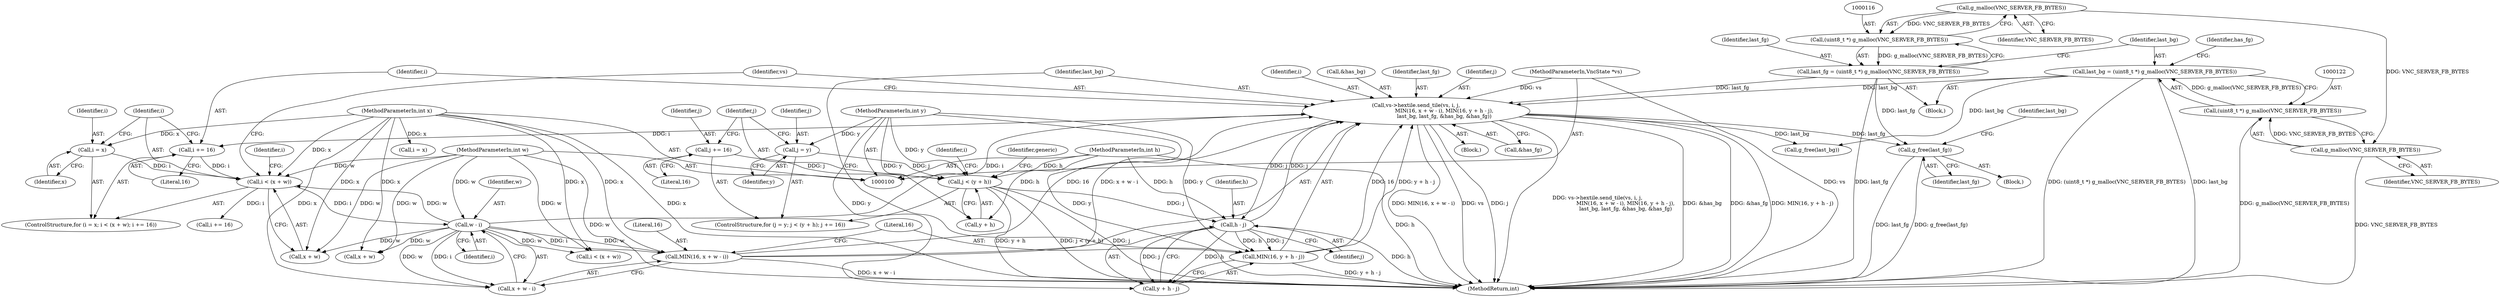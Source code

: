 digraph "0_qemu_9f64916da20eea67121d544698676295bbb105a7@pointer" {
"1000193" [label="(Call,g_free(last_fg))"];
"1000169" [label="(Call,vs->hextile.send_tile(vs, i, j,\n                                  MIN(16, x + w - i), MIN(16, y + h - j),\n                                  last_bg, last_fg, &has_bg, &has_fg))"];
"1000101" [label="(MethodParameterIn,VncState *vs)"];
"1000177" [label="(Call,w - i)"];
"1000104" [label="(MethodParameterIn,int w)"];
"1000160" [label="(Call,i < (x + w))"];
"1000165" [label="(Call,i += 16)"];
"1000157" [label="(Call,i = x)"];
"1000102" [label="(MethodParameterIn,int x)"];
"1000184" [label="(Call,h - j)"];
"1000105" [label="(MethodParameterIn,int h)"];
"1000134" [label="(Call,j < (y + h))"];
"1000131" [label="(Call,j = y)"];
"1000103" [label="(MethodParameterIn,int y)"];
"1000139" [label="(Call,j += 16)"];
"1000173" [label="(Call,MIN(16, x + w - i))"];
"1000180" [label="(Call,MIN(16, y + h - j))"];
"1000119" [label="(Call,last_bg = (uint8_t *) g_malloc(VNC_SERVER_FB_BYTES))"];
"1000121" [label="(Call,(uint8_t *) g_malloc(VNC_SERVER_FB_BYTES))"];
"1000123" [label="(Call,g_malloc(VNC_SERVER_FB_BYTES))"];
"1000117" [label="(Call,g_malloc(VNC_SERVER_FB_BYTES))"];
"1000113" [label="(Call,last_fg = (uint8_t *) g_malloc(VNC_SERVER_FB_BYTES))"];
"1000115" [label="(Call,(uint8_t *) g_malloc(VNC_SERVER_FB_BYTES))"];
"1000173" [label="(Call,MIN(16, x + w - i))"];
"1000133" [label="(Identifier,y)"];
"1000161" [label="(Identifier,i)"];
"1000124" [label="(Identifier,VNC_SERVER_FB_BYTES)"];
"1000177" [label="(Call,w - i)"];
"1000194" [label="(Identifier,last_fg)"];
"1000156" [label="(ControlStructure,for (i = x; i < (x + w); i += 16))"];
"1000114" [label="(Identifier,last_fg)"];
"1000168" [label="(Block,)"];
"1000141" [label="(Literal,16)"];
"1000186" [label="(Identifier,j)"];
"1000184" [label="(Call,h - j)"];
"1000134" [label="(Call,j < (y + h))"];
"1000123" [label="(Call,g_malloc(VNC_SERVER_FB_BYTES))"];
"1000118" [label="(Identifier,VNC_SERVER_FB_BYTES)"];
"1000195" [label="(Call,g_free(last_bg))"];
"1000152" [label="(Call,i += 16)"];
"1000166" [label="(Identifier,i)"];
"1000115" [label="(Call,(uint8_t *) g_malloc(VNC_SERVER_FB_BYTES))"];
"1000119" [label="(Call,last_bg = (uint8_t *) g_malloc(VNC_SERVER_FB_BYTES))"];
"1000182" [label="(Call,y + h - j)"];
"1000174" [label="(Literal,16)"];
"1000159" [label="(Identifier,x)"];
"1000191" [label="(Call,&has_fg)"];
"1000142" [label="(Block,)"];
"1000140" [label="(Identifier,j)"];
"1000105" [label="(MethodParameterIn,int h)"];
"1000162" [label="(Call,x + w)"];
"1000187" [label="(Identifier,last_bg)"];
"1000266" [label="(MethodReturn,int)"];
"1000145" [label="(Identifier,i)"];
"1000171" [label="(Identifier,i)"];
"1000120" [label="(Identifier,last_bg)"];
"1000157" [label="(Call,i = x)"];
"1000178" [label="(Identifier,w)"];
"1000144" [label="(Call,i = x)"];
"1000130" [label="(ControlStructure,for (j = y; j < (y + h); j += 16))"];
"1000126" [label="(Identifier,has_fg)"];
"1000117" [label="(Call,g_malloc(VNC_SERVER_FB_BYTES))"];
"1000189" [label="(Call,&has_bg)"];
"1000170" [label="(Identifier,vs)"];
"1000135" [label="(Identifier,j)"];
"1000103" [label="(MethodParameterIn,int y)"];
"1000106" [label="(Block,)"];
"1000121" [label="(Call,(uint8_t *) g_malloc(VNC_SERVER_FB_BYTES))"];
"1000101" [label="(MethodParameterIn,VncState *vs)"];
"1000139" [label="(Call,j += 16)"];
"1000175" [label="(Call,x + w - i)"];
"1000196" [label="(Identifier,last_bg)"];
"1000158" [label="(Identifier,i)"];
"1000180" [label="(Call,MIN(16, y + h - j))"];
"1000149" [label="(Call,x + w)"];
"1000113" [label="(Call,last_fg = (uint8_t *) g_malloc(VNC_SERVER_FB_BYTES))"];
"1000153" [label="(Identifier,i)"];
"1000102" [label="(MethodParameterIn,int x)"];
"1000132" [label="(Identifier,j)"];
"1000188" [label="(Identifier,last_fg)"];
"1000172" [label="(Identifier,j)"];
"1000147" [label="(Call,i < (x + w))"];
"1000179" [label="(Identifier,i)"];
"1000160" [label="(Call,i < (x + w))"];
"1000193" [label="(Call,g_free(last_fg))"];
"1000202" [label="(Identifier,generic)"];
"1000167" [label="(Literal,16)"];
"1000104" [label="(MethodParameterIn,int w)"];
"1000185" [label="(Identifier,h)"];
"1000131" [label="(Call,j = y)"];
"1000181" [label="(Literal,16)"];
"1000169" [label="(Call,vs->hextile.send_tile(vs, i, j,\n                                  MIN(16, x + w - i), MIN(16, y + h - j),\n                                  last_bg, last_fg, &has_bg, &has_fg))"];
"1000165" [label="(Call,i += 16)"];
"1000136" [label="(Call,y + h)"];
"1000193" -> "1000142"  [label="AST: "];
"1000193" -> "1000194"  [label="CFG: "];
"1000194" -> "1000193"  [label="AST: "];
"1000196" -> "1000193"  [label="CFG: "];
"1000193" -> "1000266"  [label="DDG: last_fg"];
"1000193" -> "1000266"  [label="DDG: g_free(last_fg)"];
"1000169" -> "1000193"  [label="DDG: last_fg"];
"1000113" -> "1000193"  [label="DDG: last_fg"];
"1000169" -> "1000168"  [label="AST: "];
"1000169" -> "1000191"  [label="CFG: "];
"1000170" -> "1000169"  [label="AST: "];
"1000171" -> "1000169"  [label="AST: "];
"1000172" -> "1000169"  [label="AST: "];
"1000173" -> "1000169"  [label="AST: "];
"1000180" -> "1000169"  [label="AST: "];
"1000187" -> "1000169"  [label="AST: "];
"1000188" -> "1000169"  [label="AST: "];
"1000189" -> "1000169"  [label="AST: "];
"1000191" -> "1000169"  [label="AST: "];
"1000166" -> "1000169"  [label="CFG: "];
"1000169" -> "1000266"  [label="DDG: j"];
"1000169" -> "1000266"  [label="DDG: vs->hextile.send_tile(vs, i, j,\n                                  MIN(16, x + w - i), MIN(16, y + h - j),\n                                  last_bg, last_fg, &has_bg, &has_fg)"];
"1000169" -> "1000266"  [label="DDG: &has_bg"];
"1000169" -> "1000266"  [label="DDG: &has_fg"];
"1000169" -> "1000266"  [label="DDG: MIN(16, y + h - j)"];
"1000169" -> "1000266"  [label="DDG: MIN(16, x + w - i)"];
"1000169" -> "1000266"  [label="DDG: vs"];
"1000169" -> "1000165"  [label="DDG: i"];
"1000101" -> "1000169"  [label="DDG: vs"];
"1000177" -> "1000169"  [label="DDG: i"];
"1000184" -> "1000169"  [label="DDG: j"];
"1000173" -> "1000169"  [label="DDG: 16"];
"1000173" -> "1000169"  [label="DDG: x + w - i"];
"1000180" -> "1000169"  [label="DDG: 16"];
"1000180" -> "1000169"  [label="DDG: y + h - j"];
"1000169" -> "1000184"  [label="DDG: j"];
"1000119" -> "1000169"  [label="DDG: last_bg"];
"1000113" -> "1000169"  [label="DDG: last_fg"];
"1000169" -> "1000195"  [label="DDG: last_bg"];
"1000101" -> "1000100"  [label="AST: "];
"1000101" -> "1000266"  [label="DDG: vs"];
"1000177" -> "1000175"  [label="AST: "];
"1000177" -> "1000179"  [label="CFG: "];
"1000178" -> "1000177"  [label="AST: "];
"1000179" -> "1000177"  [label="AST: "];
"1000175" -> "1000177"  [label="CFG: "];
"1000177" -> "1000147"  [label="DDG: w"];
"1000177" -> "1000149"  [label="DDG: w"];
"1000177" -> "1000160"  [label="DDG: w"];
"1000177" -> "1000162"  [label="DDG: w"];
"1000177" -> "1000173"  [label="DDG: w"];
"1000177" -> "1000173"  [label="DDG: i"];
"1000177" -> "1000175"  [label="DDG: w"];
"1000177" -> "1000175"  [label="DDG: i"];
"1000104" -> "1000177"  [label="DDG: w"];
"1000160" -> "1000177"  [label="DDG: i"];
"1000104" -> "1000100"  [label="AST: "];
"1000104" -> "1000266"  [label="DDG: w"];
"1000104" -> "1000147"  [label="DDG: w"];
"1000104" -> "1000149"  [label="DDG: w"];
"1000104" -> "1000160"  [label="DDG: w"];
"1000104" -> "1000162"  [label="DDG: w"];
"1000160" -> "1000156"  [label="AST: "];
"1000160" -> "1000162"  [label="CFG: "];
"1000161" -> "1000160"  [label="AST: "];
"1000162" -> "1000160"  [label="AST: "];
"1000170" -> "1000160"  [label="CFG: "];
"1000153" -> "1000160"  [label="CFG: "];
"1000160" -> "1000152"  [label="DDG: i"];
"1000165" -> "1000160"  [label="DDG: i"];
"1000157" -> "1000160"  [label="DDG: i"];
"1000102" -> "1000160"  [label="DDG: x"];
"1000165" -> "1000156"  [label="AST: "];
"1000165" -> "1000167"  [label="CFG: "];
"1000166" -> "1000165"  [label="AST: "];
"1000167" -> "1000165"  [label="AST: "];
"1000161" -> "1000165"  [label="CFG: "];
"1000157" -> "1000156"  [label="AST: "];
"1000157" -> "1000159"  [label="CFG: "];
"1000158" -> "1000157"  [label="AST: "];
"1000159" -> "1000157"  [label="AST: "];
"1000161" -> "1000157"  [label="CFG: "];
"1000102" -> "1000157"  [label="DDG: x"];
"1000102" -> "1000100"  [label="AST: "];
"1000102" -> "1000266"  [label="DDG: x"];
"1000102" -> "1000144"  [label="DDG: x"];
"1000102" -> "1000147"  [label="DDG: x"];
"1000102" -> "1000149"  [label="DDG: x"];
"1000102" -> "1000162"  [label="DDG: x"];
"1000102" -> "1000173"  [label="DDG: x"];
"1000102" -> "1000175"  [label="DDG: x"];
"1000184" -> "1000182"  [label="AST: "];
"1000184" -> "1000186"  [label="CFG: "];
"1000185" -> "1000184"  [label="AST: "];
"1000186" -> "1000184"  [label="AST: "];
"1000182" -> "1000184"  [label="CFG: "];
"1000184" -> "1000266"  [label="DDG: h"];
"1000184" -> "1000180"  [label="DDG: h"];
"1000184" -> "1000180"  [label="DDG: j"];
"1000184" -> "1000182"  [label="DDG: h"];
"1000184" -> "1000182"  [label="DDG: j"];
"1000105" -> "1000184"  [label="DDG: h"];
"1000134" -> "1000184"  [label="DDG: j"];
"1000105" -> "1000100"  [label="AST: "];
"1000105" -> "1000266"  [label="DDG: h"];
"1000105" -> "1000134"  [label="DDG: h"];
"1000105" -> "1000136"  [label="DDG: h"];
"1000134" -> "1000130"  [label="AST: "];
"1000134" -> "1000136"  [label="CFG: "];
"1000135" -> "1000134"  [label="AST: "];
"1000136" -> "1000134"  [label="AST: "];
"1000145" -> "1000134"  [label="CFG: "];
"1000202" -> "1000134"  [label="CFG: "];
"1000134" -> "1000266"  [label="DDG: y + h"];
"1000134" -> "1000266"  [label="DDG: j < (y + h)"];
"1000134" -> "1000266"  [label="DDG: j"];
"1000131" -> "1000134"  [label="DDG: j"];
"1000139" -> "1000134"  [label="DDG: j"];
"1000103" -> "1000134"  [label="DDG: y"];
"1000131" -> "1000130"  [label="AST: "];
"1000131" -> "1000133"  [label="CFG: "];
"1000132" -> "1000131"  [label="AST: "];
"1000133" -> "1000131"  [label="AST: "];
"1000135" -> "1000131"  [label="CFG: "];
"1000103" -> "1000131"  [label="DDG: y"];
"1000103" -> "1000100"  [label="AST: "];
"1000103" -> "1000266"  [label="DDG: y"];
"1000103" -> "1000136"  [label="DDG: y"];
"1000103" -> "1000180"  [label="DDG: y"];
"1000103" -> "1000182"  [label="DDG: y"];
"1000139" -> "1000130"  [label="AST: "];
"1000139" -> "1000141"  [label="CFG: "];
"1000140" -> "1000139"  [label="AST: "];
"1000141" -> "1000139"  [label="AST: "];
"1000135" -> "1000139"  [label="CFG: "];
"1000173" -> "1000175"  [label="CFG: "];
"1000174" -> "1000173"  [label="AST: "];
"1000175" -> "1000173"  [label="AST: "];
"1000181" -> "1000173"  [label="CFG: "];
"1000173" -> "1000266"  [label="DDG: x + w - i"];
"1000180" -> "1000182"  [label="CFG: "];
"1000181" -> "1000180"  [label="AST: "];
"1000182" -> "1000180"  [label="AST: "];
"1000187" -> "1000180"  [label="CFG: "];
"1000180" -> "1000266"  [label="DDG: y + h - j"];
"1000119" -> "1000106"  [label="AST: "];
"1000119" -> "1000121"  [label="CFG: "];
"1000120" -> "1000119"  [label="AST: "];
"1000121" -> "1000119"  [label="AST: "];
"1000126" -> "1000119"  [label="CFG: "];
"1000119" -> "1000266"  [label="DDG: (uint8_t *) g_malloc(VNC_SERVER_FB_BYTES)"];
"1000119" -> "1000266"  [label="DDG: last_bg"];
"1000121" -> "1000119"  [label="DDG: g_malloc(VNC_SERVER_FB_BYTES)"];
"1000119" -> "1000195"  [label="DDG: last_bg"];
"1000121" -> "1000123"  [label="CFG: "];
"1000122" -> "1000121"  [label="AST: "];
"1000123" -> "1000121"  [label="AST: "];
"1000121" -> "1000266"  [label="DDG: g_malloc(VNC_SERVER_FB_BYTES)"];
"1000123" -> "1000121"  [label="DDG: VNC_SERVER_FB_BYTES"];
"1000123" -> "1000124"  [label="CFG: "];
"1000124" -> "1000123"  [label="AST: "];
"1000123" -> "1000266"  [label="DDG: VNC_SERVER_FB_BYTES"];
"1000117" -> "1000123"  [label="DDG: VNC_SERVER_FB_BYTES"];
"1000117" -> "1000115"  [label="AST: "];
"1000117" -> "1000118"  [label="CFG: "];
"1000118" -> "1000117"  [label="AST: "];
"1000115" -> "1000117"  [label="CFG: "];
"1000117" -> "1000115"  [label="DDG: VNC_SERVER_FB_BYTES"];
"1000113" -> "1000106"  [label="AST: "];
"1000113" -> "1000115"  [label="CFG: "];
"1000114" -> "1000113"  [label="AST: "];
"1000115" -> "1000113"  [label="AST: "];
"1000120" -> "1000113"  [label="CFG: "];
"1000113" -> "1000266"  [label="DDG: last_fg"];
"1000115" -> "1000113"  [label="DDG: g_malloc(VNC_SERVER_FB_BYTES)"];
"1000116" -> "1000115"  [label="AST: "];
}
